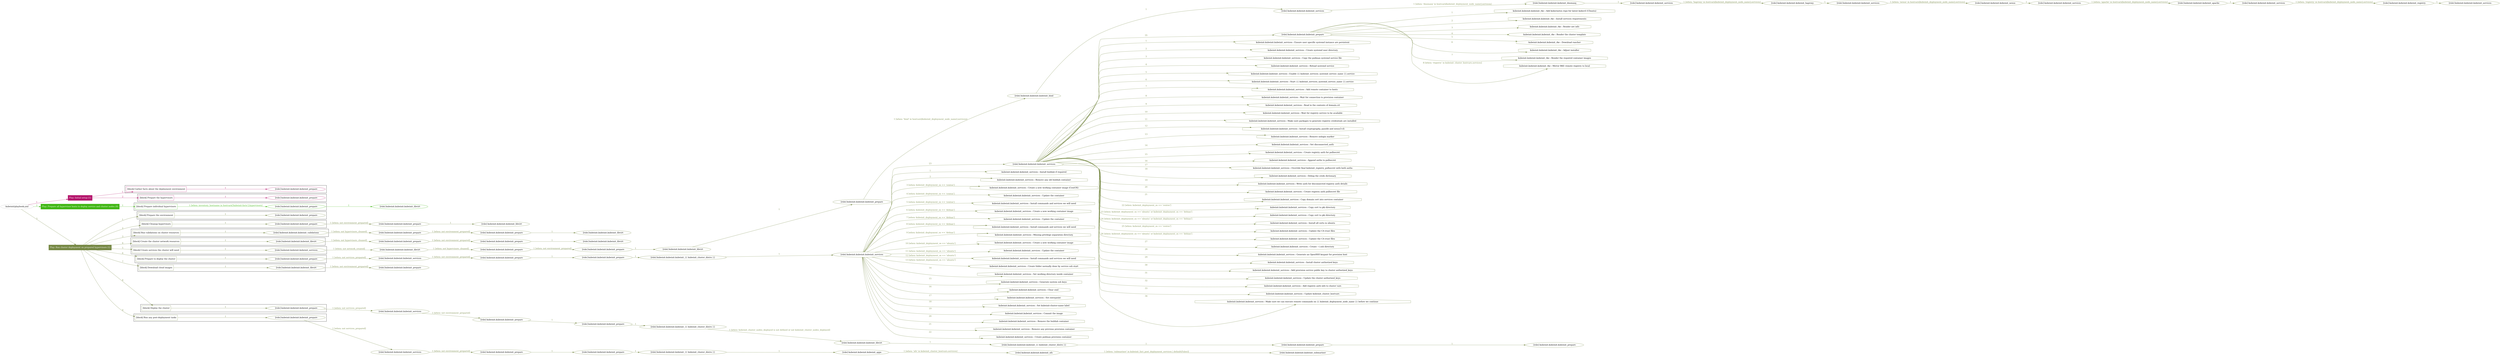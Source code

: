 digraph {
	graph [concentrate=true ordering=in rankdir=LR ratio=fill]
	edge [esep=5 sep=10]
	"kubeinit/playbook.yml" [id=root_node style=dotted]
	play_63811dc2 [label="Play: Initial setup (1)" color="#b5176d" fontcolor="#ffffff" id=play_63811dc2 shape=box style=filled tooltip=localhost]
	"kubeinit/playbook.yml" -> play_63811dc2 [label="1 " color="#b5176d" fontcolor="#b5176d" id=edge_f2dbe705 labeltooltip="1 " tooltip="1 "]
	subgraph "kubeinit.kubeinit.kubeinit_prepare" {
		role_85c6b8ac [label="[role] kubeinit.kubeinit.kubeinit_prepare" color="#b5176d" id=role_85c6b8ac tooltip="kubeinit.kubeinit.kubeinit_prepare"]
	}
	subgraph "kubeinit.kubeinit.kubeinit_prepare" {
		role_40755bfa [label="[role] kubeinit.kubeinit.kubeinit_prepare" color="#b5176d" id=role_40755bfa tooltip="kubeinit.kubeinit.kubeinit_prepare"]
	}
	subgraph "Play: Initial setup (1)" {
		play_63811dc2 -> block_9d751f3e [label=1 color="#b5176d" fontcolor="#b5176d" id=edge_4f7b1014 labeltooltip=1 tooltip=1]
		subgraph cluster_block_9d751f3e {
			block_9d751f3e [label="[block] Gather facts about the deployment environment" color="#b5176d" id=block_9d751f3e labeltooltip="Gather facts about the deployment environment" shape=box tooltip="Gather facts about the deployment environment"]
			block_9d751f3e -> role_85c6b8ac [label="1 " color="#b5176d" fontcolor="#b5176d" id=edge_a65a61b0 labeltooltip="1 " tooltip="1 "]
		}
		play_63811dc2 -> block_e3fc6a15 [label=2 color="#b5176d" fontcolor="#b5176d" id=edge_f1dab87d labeltooltip=2 tooltip=2]
		subgraph cluster_block_e3fc6a15 {
			block_e3fc6a15 [label="[block] Prepare the hypervisors" color="#b5176d" id=block_e3fc6a15 labeltooltip="Prepare the hypervisors" shape=box tooltip="Prepare the hypervisors"]
			block_e3fc6a15 -> role_40755bfa [label="1 " color="#b5176d" fontcolor="#b5176d" id=edge_517149ef labeltooltip="1 " tooltip="1 "]
		}
	}
	play_a3561cc6 [label="Play: Prepare all hypervisor hosts to deploy service and cluster nodes (0)" color="#41b715" fontcolor="#ffffff" id=play_a3561cc6 shape=box style=filled tooltip="Play: Prepare all hypervisor hosts to deploy service and cluster nodes (0)"]
	"kubeinit/playbook.yml" -> play_a3561cc6 [label="2 " color="#41b715" fontcolor="#41b715" id=edge_1aebecef labeltooltip="2 " tooltip="2 "]
	subgraph "kubeinit.kubeinit.kubeinit_libvirt" {
		role_90c643ba [label="[role] kubeinit.kubeinit.kubeinit_libvirt" color="#41b715" id=role_90c643ba tooltip="kubeinit.kubeinit.kubeinit_libvirt"]
	}
	subgraph "kubeinit.kubeinit.kubeinit_prepare" {
		role_ca811a97 [label="[role] kubeinit.kubeinit.kubeinit_prepare" color="#41b715" id=role_ca811a97 tooltip="kubeinit.kubeinit.kubeinit_prepare"]
		role_ca811a97 -> role_90c643ba [label="1 " color="#41b715" fontcolor="#41b715" id=edge_adba9408 labeltooltip="1 " tooltip="1 "]
	}
	subgraph "Play: Prepare all hypervisor hosts to deploy service and cluster nodes (0)" {
		play_a3561cc6 -> block_b89e34e1 [label=1 color="#41b715" fontcolor="#41b715" id=edge_f6b79314 labeltooltip=1 tooltip=1]
		subgraph cluster_block_b89e34e1 {
			block_b89e34e1 [label="[block] Prepare individual hypervisors" color="#41b715" id=block_b89e34e1 labeltooltip="Prepare individual hypervisors" shape=box tooltip="Prepare individual hypervisors"]
			block_b89e34e1 -> role_ca811a97 [label="1 [when: inventory_hostname in hostvars['kubeinit-facts'].hypervisors]" color="#41b715" fontcolor="#41b715" id=edge_f6ac4e93 labeltooltip="1 [when: inventory_hostname in hostvars['kubeinit-facts'].hypervisors]" tooltip="1 [when: inventory_hostname in hostvars['kubeinit-facts'].hypervisors]"]
		}
	}
	play_9449bd97 [label="Play: Run cluster deployment on prepared hypervisors (1)" color="#768844" fontcolor="#ffffff" id=play_9449bd97 shape=box style=filled tooltip=localhost]
	"kubeinit/playbook.yml" -> play_9449bd97 [label="3 " color="#768844" fontcolor="#768844" id=edge_9622a992 labeltooltip="3 " tooltip="3 "]
	subgraph "kubeinit.kubeinit.kubeinit_prepare" {
		role_e1268218 [label="[role] kubeinit.kubeinit.kubeinit_prepare" color="#768844" id=role_e1268218 tooltip="kubeinit.kubeinit.kubeinit_prepare"]
	}
	subgraph "kubeinit.kubeinit.kubeinit_libvirt" {
		role_0dc807f1 [label="[role] kubeinit.kubeinit.kubeinit_libvirt" color="#768844" id=role_0dc807f1 tooltip="kubeinit.kubeinit.kubeinit_libvirt"]
	}
	subgraph "kubeinit.kubeinit.kubeinit_prepare" {
		role_e9f5320b [label="[role] kubeinit.kubeinit.kubeinit_prepare" color="#768844" id=role_e9f5320b tooltip="kubeinit.kubeinit.kubeinit_prepare"]
		role_e9f5320b -> role_0dc807f1 [label="1 " color="#768844" fontcolor="#768844" id=edge_b549d08c labeltooltip="1 " tooltip="1 "]
	}
	subgraph "kubeinit.kubeinit.kubeinit_prepare" {
		role_764c0f95 [label="[role] kubeinit.kubeinit.kubeinit_prepare" color="#768844" id=role_764c0f95 tooltip="kubeinit.kubeinit.kubeinit_prepare"]
		role_764c0f95 -> role_e9f5320b [label="1 [when: not environment_prepared]" color="#768844" fontcolor="#768844" id=edge_e7de2454 labeltooltip="1 [when: not environment_prepared]" tooltip="1 [when: not environment_prepared]"]
	}
	subgraph "kubeinit.kubeinit.kubeinit_libvirt" {
		role_16c02355 [label="[role] kubeinit.kubeinit.kubeinit_libvirt" color="#768844" id=role_16c02355 tooltip="kubeinit.kubeinit.kubeinit_libvirt"]
	}
	subgraph "kubeinit.kubeinit.kubeinit_prepare" {
		role_fd5ed68a [label="[role] kubeinit.kubeinit.kubeinit_prepare" color="#768844" id=role_fd5ed68a tooltip="kubeinit.kubeinit.kubeinit_prepare"]
		role_fd5ed68a -> role_16c02355 [label="1 " color="#768844" fontcolor="#768844" id=edge_fd60d4c2 labeltooltip="1 " tooltip="1 "]
	}
	subgraph "kubeinit.kubeinit.kubeinit_prepare" {
		role_ffb7d333 [label="[role] kubeinit.kubeinit.kubeinit_prepare" color="#768844" id=role_ffb7d333 tooltip="kubeinit.kubeinit.kubeinit_prepare"]
		role_ffb7d333 -> role_fd5ed68a [label="1 [when: not environment_prepared]" color="#768844" fontcolor="#768844" id=edge_732e89ca labeltooltip="1 [when: not environment_prepared]" tooltip="1 [when: not environment_prepared]"]
	}
	subgraph "kubeinit.kubeinit.kubeinit_validations" {
		role_2dc7f35c [label="[role] kubeinit.kubeinit.kubeinit_validations" color="#768844" id=role_2dc7f35c tooltip="kubeinit.kubeinit.kubeinit_validations"]
		role_2dc7f35c -> role_ffb7d333 [label="1 [when: not hypervisors_cleaned]" color="#768844" fontcolor="#768844" id=edge_370fe490 labeltooltip="1 [when: not hypervisors_cleaned]" tooltip="1 [when: not hypervisors_cleaned]"]
	}
	subgraph "kubeinit.kubeinit.kubeinit_libvirt" {
		role_25f51f8c [label="[role] kubeinit.kubeinit.kubeinit_libvirt" color="#768844" id=role_25f51f8c tooltip="kubeinit.kubeinit.kubeinit_libvirt"]
	}
	subgraph "kubeinit.kubeinit.kubeinit_prepare" {
		role_556fab0a [label="[role] kubeinit.kubeinit.kubeinit_prepare" color="#768844" id=role_556fab0a tooltip="kubeinit.kubeinit.kubeinit_prepare"]
		role_556fab0a -> role_25f51f8c [label="1 " color="#768844" fontcolor="#768844" id=edge_140a1548 labeltooltip="1 " tooltip="1 "]
	}
	subgraph "kubeinit.kubeinit.kubeinit_prepare" {
		role_d815a53f [label="[role] kubeinit.kubeinit.kubeinit_prepare" color="#768844" id=role_d815a53f tooltip="kubeinit.kubeinit.kubeinit_prepare"]
		role_d815a53f -> role_556fab0a [label="1 [when: not environment_prepared]" color="#768844" fontcolor="#768844" id=edge_d59e381f labeltooltip="1 [when: not environment_prepared]" tooltip="1 [when: not environment_prepared]"]
	}
	subgraph "kubeinit.kubeinit.kubeinit_libvirt" {
		role_8ad5e426 [label="[role] kubeinit.kubeinit.kubeinit_libvirt" color="#768844" id=role_8ad5e426 tooltip="kubeinit.kubeinit.kubeinit_libvirt"]
		role_8ad5e426 -> role_d815a53f [label="1 [when: not hypervisors_cleaned]" color="#768844" fontcolor="#768844" id=edge_65c2f9b8 labeltooltip="1 [when: not hypervisors_cleaned]" tooltip="1 [when: not hypervisors_cleaned]"]
	}
	subgraph "kubeinit.kubeinit.kubeinit_services" {
		role_cc0f162b [label="[role] kubeinit.kubeinit.kubeinit_services" color="#768844" id=role_cc0f162b tooltip="kubeinit.kubeinit.kubeinit_services"]
	}
	subgraph "kubeinit.kubeinit.kubeinit_registry" {
		role_a1a93c87 [label="[role] kubeinit.kubeinit.kubeinit_registry" color="#768844" id=role_a1a93c87 tooltip="kubeinit.kubeinit.kubeinit_registry"]
		role_a1a93c87 -> role_cc0f162b [label="1 " color="#768844" fontcolor="#768844" id=edge_5c95557f labeltooltip="1 " tooltip="1 "]
	}
	subgraph "kubeinit.kubeinit.kubeinit_services" {
		role_a53c8634 [label="[role] kubeinit.kubeinit.kubeinit_services" color="#768844" id=role_a53c8634 tooltip="kubeinit.kubeinit.kubeinit_services"]
		role_a53c8634 -> role_a1a93c87 [label="1 [when: 'registry' in hostvars[kubeinit_deployment_node_name].services]" color="#768844" fontcolor="#768844" id=edge_69062eed labeltooltip="1 [when: 'registry' in hostvars[kubeinit_deployment_node_name].services]" tooltip="1 [when: 'registry' in hostvars[kubeinit_deployment_node_name].services]"]
	}
	subgraph "kubeinit.kubeinit.kubeinit_apache" {
		role_716b0daf [label="[role] kubeinit.kubeinit.kubeinit_apache" color="#768844" id=role_716b0daf tooltip="kubeinit.kubeinit.kubeinit_apache"]
		role_716b0daf -> role_a53c8634 [label="1 " color="#768844" fontcolor="#768844" id=edge_94cfb682 labeltooltip="1 " tooltip="1 "]
	}
	subgraph "kubeinit.kubeinit.kubeinit_services" {
		role_9c74fd5d [label="[role] kubeinit.kubeinit.kubeinit_services" color="#768844" id=role_9c74fd5d tooltip="kubeinit.kubeinit.kubeinit_services"]
		role_9c74fd5d -> role_716b0daf [label="1 [when: 'apache' in hostvars[kubeinit_deployment_node_name].services]" color="#768844" fontcolor="#768844" id=edge_977ba1e0 labeltooltip="1 [when: 'apache' in hostvars[kubeinit_deployment_node_name].services]" tooltip="1 [when: 'apache' in hostvars[kubeinit_deployment_node_name].services]"]
	}
	subgraph "kubeinit.kubeinit.kubeinit_nexus" {
		role_d0dd525a [label="[role] kubeinit.kubeinit.kubeinit_nexus" color="#768844" id=role_d0dd525a tooltip="kubeinit.kubeinit.kubeinit_nexus"]
		role_d0dd525a -> role_9c74fd5d [label="1 " color="#768844" fontcolor="#768844" id=edge_8fe00dcb labeltooltip="1 " tooltip="1 "]
	}
	subgraph "kubeinit.kubeinit.kubeinit_services" {
		role_1824edd0 [label="[role] kubeinit.kubeinit.kubeinit_services" color="#768844" id=role_1824edd0 tooltip="kubeinit.kubeinit.kubeinit_services"]
		role_1824edd0 -> role_d0dd525a [label="1 [when: 'nexus' in hostvars[kubeinit_deployment_node_name].services]" color="#768844" fontcolor="#768844" id=edge_f0862f9c labeltooltip="1 [when: 'nexus' in hostvars[kubeinit_deployment_node_name].services]" tooltip="1 [when: 'nexus' in hostvars[kubeinit_deployment_node_name].services]"]
	}
	subgraph "kubeinit.kubeinit.kubeinit_haproxy" {
		role_9893dc44 [label="[role] kubeinit.kubeinit.kubeinit_haproxy" color="#768844" id=role_9893dc44 tooltip="kubeinit.kubeinit.kubeinit_haproxy"]
		role_9893dc44 -> role_1824edd0 [label="1 " color="#768844" fontcolor="#768844" id=edge_ede21537 labeltooltip="1 " tooltip="1 "]
	}
	subgraph "kubeinit.kubeinit.kubeinit_services" {
		role_72ca7ae3 [label="[role] kubeinit.kubeinit.kubeinit_services" color="#768844" id=role_72ca7ae3 tooltip="kubeinit.kubeinit.kubeinit_services"]
		role_72ca7ae3 -> role_9893dc44 [label="1 [when: 'haproxy' in hostvars[kubeinit_deployment_node_name].services]" color="#768844" fontcolor="#768844" id=edge_beba4870 labeltooltip="1 [when: 'haproxy' in hostvars[kubeinit_deployment_node_name].services]" tooltip="1 [when: 'haproxy' in hostvars[kubeinit_deployment_node_name].services]"]
	}
	subgraph "kubeinit.kubeinit.kubeinit_dnsmasq" {
		role_0381dca4 [label="[role] kubeinit.kubeinit.kubeinit_dnsmasq" color="#768844" id=role_0381dca4 tooltip="kubeinit.kubeinit.kubeinit_dnsmasq"]
		role_0381dca4 -> role_72ca7ae3 [label="1 " color="#768844" fontcolor="#768844" id=edge_4b9b0696 labeltooltip="1 " tooltip="1 "]
	}
	subgraph "kubeinit.kubeinit.kubeinit_services" {
		role_d05befa3 [label="[role] kubeinit.kubeinit.kubeinit_services" color="#768844" id=role_d05befa3 tooltip="kubeinit.kubeinit.kubeinit_services"]
		role_d05befa3 -> role_0381dca4 [label="1 [when: 'dnsmasq' in hostvars[kubeinit_deployment_node_name].services]" color="#768844" fontcolor="#768844" id=edge_5e898b00 labeltooltip="1 [when: 'dnsmasq' in hostvars[kubeinit_deployment_node_name].services]" tooltip="1 [when: 'dnsmasq' in hostvars[kubeinit_deployment_node_name].services]"]
	}
	subgraph "kubeinit.kubeinit.kubeinit_bind" {
		role_55f542a5 [label="[role] kubeinit.kubeinit.kubeinit_bind" color="#768844" id=role_55f542a5 tooltip="kubeinit.kubeinit.kubeinit_bind"]
		role_55f542a5 -> role_d05befa3 [label="1 " color="#768844" fontcolor="#768844" id=edge_406e1b0a labeltooltip="1 " tooltip="1 "]
	}
	subgraph "kubeinit.kubeinit.kubeinit_prepare" {
		role_5b100a2c [label="[role] kubeinit.kubeinit.kubeinit_prepare" color="#768844" id=role_5b100a2c tooltip="kubeinit.kubeinit.kubeinit_prepare"]
		role_5b100a2c -> role_55f542a5 [label="1 [when: 'bind' in hostvars[kubeinit_deployment_node_name].services]" color="#768844" fontcolor="#768844" id=edge_6a1c5cf9 labeltooltip="1 [when: 'bind' in hostvars[kubeinit_deployment_node_name].services]" tooltip="1 [when: 'bind' in hostvars[kubeinit_deployment_node_name].services]"]
	}
	subgraph "kubeinit.kubeinit.kubeinit_libvirt" {
		role_c61ec5fb [label="[role] kubeinit.kubeinit.kubeinit_libvirt" color="#768844" id=role_c61ec5fb tooltip="kubeinit.kubeinit.kubeinit_libvirt"]
		role_c61ec5fb -> role_5b100a2c [label="1 " color="#768844" fontcolor="#768844" id=edge_481533be labeltooltip="1 " tooltip="1 "]
	}
	subgraph "kubeinit.kubeinit.kubeinit_prepare" {
		role_1dbbca38 [label="[role] kubeinit.kubeinit.kubeinit_prepare" color="#768844" id=role_1dbbca38 tooltip="kubeinit.kubeinit.kubeinit_prepare"]
		role_1dbbca38 -> role_c61ec5fb [label="1 " color="#768844" fontcolor="#768844" id=edge_edfce762 labeltooltip="1 " tooltip="1 "]
	}
	subgraph "kubeinit.kubeinit.kubeinit_prepare" {
		role_1a9c2e3e [label="[role] kubeinit.kubeinit.kubeinit_prepare" color="#768844" id=role_1a9c2e3e tooltip="kubeinit.kubeinit.kubeinit_prepare"]
		role_1a9c2e3e -> role_1dbbca38 [label="1 [when: not environment_prepared]" color="#768844" fontcolor="#768844" id=edge_c8a9fc1a labeltooltip="1 [when: not environment_prepared]" tooltip="1 [when: not environment_prepared]"]
	}
	subgraph "kubeinit.kubeinit.kubeinit_libvirt" {
		role_32b1adba [label="[role] kubeinit.kubeinit.kubeinit_libvirt" color="#768844" id=role_32b1adba tooltip="kubeinit.kubeinit.kubeinit_libvirt"]
		role_32b1adba -> role_1a9c2e3e [label="1 [when: not hypervisors_cleaned]" color="#768844" fontcolor="#768844" id=edge_b70f41e0 labeltooltip="1 [when: not hypervisors_cleaned]" tooltip="1 [when: not hypervisors_cleaned]"]
	}
	subgraph "kubeinit.kubeinit.kubeinit_services" {
		role_400c164a [label="[role] kubeinit.kubeinit.kubeinit_services" color="#768844" id=role_400c164a tooltip="kubeinit.kubeinit.kubeinit_services"]
		role_400c164a -> role_32b1adba [label="1 [when: not network_created]" color="#768844" fontcolor="#768844" id=edge_b77c6525 labeltooltip="1 [when: not network_created]" tooltip="1 [when: not network_created]"]
	}
	subgraph "kubeinit.kubeinit.kubeinit_prepare" {
		role_8f58757d [label="[role] kubeinit.kubeinit.kubeinit_prepare" color="#768844" id=role_8f58757d tooltip="kubeinit.kubeinit.kubeinit_prepare"]
		task_70718cac [label="kubeinit.kubeinit.kubeinit_rke : Add kubernetes repo for latest kubectl (Ubuntu)" color="#768844" id=task_70718cac shape=octagon tooltip="kubeinit.kubeinit.kubeinit_rke : Add kubernetes repo for latest kubectl (Ubuntu)"]
		role_8f58757d -> task_70718cac [label="1 " color="#768844" fontcolor="#768844" id=edge_df80f56a labeltooltip="1 " tooltip="1 "]
		task_ae41f2bc [label="kubeinit.kubeinit.kubeinit_rke : Install services requirements" color="#768844" id=task_ae41f2bc shape=octagon tooltip="kubeinit.kubeinit.kubeinit_rke : Install services requirements"]
		role_8f58757d -> task_ae41f2bc [label="2 " color="#768844" fontcolor="#768844" id=edge_34d7314a labeltooltip="2 " tooltip="2 "]
		task_3bbc5bf2 [label="kubeinit.kubeinit.kubeinit_rke : Render net info" color="#768844" id=task_3bbc5bf2 shape=octagon tooltip="kubeinit.kubeinit.kubeinit_rke : Render net info"]
		role_8f58757d -> task_3bbc5bf2 [label="3 " color="#768844" fontcolor="#768844" id=edge_23d0265f labeltooltip="3 " tooltip="3 "]
		task_5c1cd862 [label="kubeinit.kubeinit.kubeinit_rke : Render the cluster template" color="#768844" id=task_5c1cd862 shape=octagon tooltip="kubeinit.kubeinit.kubeinit_rke : Render the cluster template"]
		role_8f58757d -> task_5c1cd862 [label="4 " color="#768844" fontcolor="#768844" id=edge_709feb06 labeltooltip="4 " tooltip="4 "]
		task_f91b1942 [label="kubeinit.kubeinit.kubeinit_rke : Download rancher" color="#768844" id=task_f91b1942 shape=octagon tooltip="kubeinit.kubeinit.kubeinit_rke : Download rancher"]
		role_8f58757d -> task_f91b1942 [label="5 " color="#768844" fontcolor="#768844" id=edge_b8f5077e labeltooltip="5 " tooltip="5 "]
		task_03793c2d [label="kubeinit.kubeinit.kubeinit_rke : Adjust installer" color="#768844" id=task_03793c2d shape=octagon tooltip="kubeinit.kubeinit.kubeinit_rke : Adjust installer"]
		role_8f58757d -> task_03793c2d [label="6 " color="#768844" fontcolor="#768844" id=edge_d935a62b labeltooltip="6 " tooltip="6 "]
		task_028510e1 [label="kubeinit.kubeinit.kubeinit_rke : Render the required container images" color="#768844" id=task_028510e1 shape=octagon tooltip="kubeinit.kubeinit.kubeinit_rke : Render the required container images"]
		role_8f58757d -> task_028510e1 [label="7 " color="#768844" fontcolor="#768844" id=edge_13aff9b3 labeltooltip="7 " tooltip="7 "]
		task_561153d3 [label="kubeinit.kubeinit.kubeinit_rke : Mirror RKE remote registry to local" color="#768844" id=task_561153d3 shape=octagon tooltip="kubeinit.kubeinit.kubeinit_rke : Mirror RKE remote registry to local"]
		role_8f58757d -> task_561153d3 [label="8 [when: 'registry' in kubeinit_cluster_hostvars.services]" color="#768844" fontcolor="#768844" id=edge_147d7e82 labeltooltip="8 [when: 'registry' in kubeinit_cluster_hostvars.services]" tooltip="8 [when: 'registry' in kubeinit_cluster_hostvars.services]"]
	}
	subgraph "kubeinit.kubeinit.kubeinit_services" {
		role_f82df5d9 [label="[role] kubeinit.kubeinit.kubeinit_services" color="#768844" id=role_f82df5d9 tooltip="kubeinit.kubeinit.kubeinit_services"]
		task_d49ab992 [label="kubeinit.kubeinit.kubeinit_services : Ensure user specific systemd instance are persistent" color="#768844" id=task_d49ab992 shape=octagon tooltip="kubeinit.kubeinit.kubeinit_services : Ensure user specific systemd instance are persistent"]
		role_f82df5d9 -> task_d49ab992 [label="1 " color="#768844" fontcolor="#768844" id=edge_a0510768 labeltooltip="1 " tooltip="1 "]
		task_f49dfd84 [label="kubeinit.kubeinit.kubeinit_services : Create systemd user directory" color="#768844" id=task_f49dfd84 shape=octagon tooltip="kubeinit.kubeinit.kubeinit_services : Create systemd user directory"]
		role_f82df5d9 -> task_f49dfd84 [label="2 " color="#768844" fontcolor="#768844" id=edge_2a793e35 labeltooltip="2 " tooltip="2 "]
		task_e64a6faa [label="kubeinit.kubeinit.kubeinit_services : Copy the podman systemd service file" color="#768844" id=task_e64a6faa shape=octagon tooltip="kubeinit.kubeinit.kubeinit_services : Copy the podman systemd service file"]
		role_f82df5d9 -> task_e64a6faa [label="3 " color="#768844" fontcolor="#768844" id=edge_661f62b6 labeltooltip="3 " tooltip="3 "]
		task_0cf55f0a [label="kubeinit.kubeinit.kubeinit_services : Reload systemd service" color="#768844" id=task_0cf55f0a shape=octagon tooltip="kubeinit.kubeinit.kubeinit_services : Reload systemd service"]
		role_f82df5d9 -> task_0cf55f0a [label="4 " color="#768844" fontcolor="#768844" id=edge_c92a7311 labeltooltip="4 " tooltip="4 "]
		task_2722e298 [label="kubeinit.kubeinit.kubeinit_services : Enable {{ kubeinit_services_systemd_service_name }}.service" color="#768844" id=task_2722e298 shape=octagon tooltip="kubeinit.kubeinit.kubeinit_services : Enable {{ kubeinit_services_systemd_service_name }}.service"]
		role_f82df5d9 -> task_2722e298 [label="5 " color="#768844" fontcolor="#768844" id=edge_1d243121 labeltooltip="5 " tooltip="5 "]
		task_935f0e36 [label="kubeinit.kubeinit.kubeinit_services : Start {{ kubeinit_services_systemd_service_name }}.service" color="#768844" id=task_935f0e36 shape=octagon tooltip="kubeinit.kubeinit.kubeinit_services : Start {{ kubeinit_services_systemd_service_name }}.service"]
		role_f82df5d9 -> task_935f0e36 [label="6 " color="#768844" fontcolor="#768844" id=edge_9bd91bc2 labeltooltip="6 " tooltip="6 "]
		task_d62e3570 [label="kubeinit.kubeinit.kubeinit_services : Add remote container to hosts" color="#768844" id=task_d62e3570 shape=octagon tooltip="kubeinit.kubeinit.kubeinit_services : Add remote container to hosts"]
		role_f82df5d9 -> task_d62e3570 [label="7 " color="#768844" fontcolor="#768844" id=edge_9ccd649e labeltooltip="7 " tooltip="7 "]
		task_70c2b79e [label="kubeinit.kubeinit.kubeinit_services : Wait for connection to provision container" color="#768844" id=task_70c2b79e shape=octagon tooltip="kubeinit.kubeinit.kubeinit_services : Wait for connection to provision container"]
		role_f82df5d9 -> task_70c2b79e [label="8 " color="#768844" fontcolor="#768844" id=edge_bdbe99fd labeltooltip="8 " tooltip="8 "]
		task_4e4e982b [label="kubeinit.kubeinit.kubeinit_services : Read in the contents of domain.crt" color="#768844" id=task_4e4e982b shape=octagon tooltip="kubeinit.kubeinit.kubeinit_services : Read in the contents of domain.crt"]
		role_f82df5d9 -> task_4e4e982b [label="9 " color="#768844" fontcolor="#768844" id=edge_53ffc830 labeltooltip="9 " tooltip="9 "]
		task_444d157b [label="kubeinit.kubeinit.kubeinit_services : Wait for registry service to be available" color="#768844" id=task_444d157b shape=octagon tooltip="kubeinit.kubeinit.kubeinit_services : Wait for registry service to be available"]
		role_f82df5d9 -> task_444d157b [label="10 " color="#768844" fontcolor="#768844" id=edge_70a4981f labeltooltip="10 " tooltip="10 "]
		task_0c54a165 [label="kubeinit.kubeinit.kubeinit_services : Make sure packages to generate registry credentials are installed" color="#768844" id=task_0c54a165 shape=octagon tooltip="kubeinit.kubeinit.kubeinit_services : Make sure packages to generate registry credentials are installed"]
		role_f82df5d9 -> task_0c54a165 [label="11 " color="#768844" fontcolor="#768844" id=edge_19573f06 labeltooltip="11 " tooltip="11 "]
		task_963fa110 [label="kubeinit.kubeinit.kubeinit_services : Install cryptography, passlib and nexus3-cli" color="#768844" id=task_963fa110 shape=octagon tooltip="kubeinit.kubeinit.kubeinit_services : Install cryptography, passlib and nexus3-cli"]
		role_f82df5d9 -> task_963fa110 [label="12 " color="#768844" fontcolor="#768844" id=edge_4bf41177 labeltooltip="12 " tooltip="12 "]
		task_5215a712 [label="kubeinit.kubeinit.kubeinit_services : Remove nologin marker" color="#768844" id=task_5215a712 shape=octagon tooltip="kubeinit.kubeinit.kubeinit_services : Remove nologin marker"]
		role_f82df5d9 -> task_5215a712 [label="13 " color="#768844" fontcolor="#768844" id=edge_0bc3ce90 labeltooltip="13 " tooltip="13 "]
		task_d75d696e [label="kubeinit.kubeinit.kubeinit_services : Set disconnected_auth" color="#768844" id=task_d75d696e shape=octagon tooltip="kubeinit.kubeinit.kubeinit_services : Set disconnected_auth"]
		role_f82df5d9 -> task_d75d696e [label="14 " color="#768844" fontcolor="#768844" id=edge_e5453985 labeltooltip="14 " tooltip="14 "]
		task_f3c0deb8 [label="kubeinit.kubeinit.kubeinit_services : Create registry auth for pullsecret" color="#768844" id=task_f3c0deb8 shape=octagon tooltip="kubeinit.kubeinit.kubeinit_services : Create registry auth for pullsecret"]
		role_f82df5d9 -> task_f3c0deb8 [label="15 " color="#768844" fontcolor="#768844" id=edge_eb1f359c labeltooltip="15 " tooltip="15 "]
		task_f9c05027 [label="kubeinit.kubeinit.kubeinit_services : Append auths to pullsecret" color="#768844" id=task_f9c05027 shape=octagon tooltip="kubeinit.kubeinit.kubeinit_services : Append auths to pullsecret"]
		role_f82df5d9 -> task_f9c05027 [label="16 " color="#768844" fontcolor="#768844" id=edge_6a34767e labeltooltip="16 " tooltip="16 "]
		task_0c5aebde [label="kubeinit.kubeinit.kubeinit_services : Override final kubeinit_registry_pullsecret with both auths" color="#768844" id=task_0c5aebde shape=octagon tooltip="kubeinit.kubeinit.kubeinit_services : Override final kubeinit_registry_pullsecret with both auths"]
		role_f82df5d9 -> task_0c5aebde [label="17 " color="#768844" fontcolor="#768844" id=edge_8c987ba4 labeltooltip="17 " tooltip="17 "]
		task_f5971868 [label="kubeinit.kubeinit.kubeinit_services : Debug the creds dictionary" color="#768844" id=task_f5971868 shape=octagon tooltip="kubeinit.kubeinit.kubeinit_services : Debug the creds dictionary"]
		role_f82df5d9 -> task_f5971868 [label="18 " color="#768844" fontcolor="#768844" id=edge_6eee5d73 labeltooltip="18 " tooltip="18 "]
		task_d5147cef [label="kubeinit.kubeinit.kubeinit_services : Write auth for disconnected registry auth details" color="#768844" id=task_d5147cef shape=octagon tooltip="kubeinit.kubeinit.kubeinit_services : Write auth for disconnected registry auth details"]
		role_f82df5d9 -> task_d5147cef [label="19 " color="#768844" fontcolor="#768844" id=edge_2979cf2a labeltooltip="19 " tooltip="19 "]
		task_39957ed7 [label="kubeinit.kubeinit.kubeinit_services : Create registry auth pullsecret file" color="#768844" id=task_39957ed7 shape=octagon tooltip="kubeinit.kubeinit.kubeinit_services : Create registry auth pullsecret file"]
		role_f82df5d9 -> task_39957ed7 [label="20 " color="#768844" fontcolor="#768844" id=edge_43516fce labeltooltip="20 " tooltip="20 "]
		task_e1b862ce [label="kubeinit.kubeinit.kubeinit_services : Copy domain cert into services container" color="#768844" id=task_e1b862ce shape=octagon tooltip="kubeinit.kubeinit.kubeinit_services : Copy domain cert into services container"]
		role_f82df5d9 -> task_e1b862ce [label="21 " color="#768844" fontcolor="#768844" id=edge_4bf3b300 labeltooltip="21 " tooltip="21 "]
		task_f4de3ca6 [label="kubeinit.kubeinit.kubeinit_services : Copy cert to pki directory" color="#768844" id=task_f4de3ca6 shape=octagon tooltip="kubeinit.kubeinit.kubeinit_services : Copy cert to pki directory"]
		role_f82df5d9 -> task_f4de3ca6 [label="22 [when: kubeinit_deployment_os == 'centos']" color="#768844" fontcolor="#768844" id=edge_441e2dc2 labeltooltip="22 [when: kubeinit_deployment_os == 'centos']" tooltip="22 [when: kubeinit_deployment_os == 'centos']"]
		task_697f5a8a [label="kubeinit.kubeinit.kubeinit_services : Copy cert to pki directory" color="#768844" id=task_697f5a8a shape=octagon tooltip="kubeinit.kubeinit.kubeinit_services : Copy cert to pki directory"]
		role_f82df5d9 -> task_697f5a8a [label="23 [when: kubeinit_deployment_os == 'ubuntu' or kubeinit_deployment_os == 'debian']" color="#768844" fontcolor="#768844" id=edge_172cdee5 labeltooltip="23 [when: kubeinit_deployment_os == 'ubuntu' or kubeinit_deployment_os == 'debian']" tooltip="23 [when: kubeinit_deployment_os == 'ubuntu' or kubeinit_deployment_os == 'debian']"]
		task_6a62e552 [label="kubeinit.kubeinit.kubeinit_services : Install all certs in ubuntu" color="#768844" id=task_6a62e552 shape=octagon tooltip="kubeinit.kubeinit.kubeinit_services : Install all certs in ubuntu"]
		role_f82df5d9 -> task_6a62e552 [label="24 [when: kubeinit_deployment_os == 'ubuntu' or kubeinit_deployment_os == 'debian']" color="#768844" fontcolor="#768844" id=edge_746d50bb labeltooltip="24 [when: kubeinit_deployment_os == 'ubuntu' or kubeinit_deployment_os == 'debian']" tooltip="24 [when: kubeinit_deployment_os == 'ubuntu' or kubeinit_deployment_os == 'debian']"]
		task_00ca311a [label="kubeinit.kubeinit.kubeinit_services : Update the CA trust files" color="#768844" id=task_00ca311a shape=octagon tooltip="kubeinit.kubeinit.kubeinit_services : Update the CA trust files"]
		role_f82df5d9 -> task_00ca311a [label="25 [when: kubeinit_deployment_os == 'centos']" color="#768844" fontcolor="#768844" id=edge_2cee3d4e labeltooltip="25 [when: kubeinit_deployment_os == 'centos']" tooltip="25 [when: kubeinit_deployment_os == 'centos']"]
		task_56fd9d7e [label="kubeinit.kubeinit.kubeinit_services : Update the CA trust files" color="#768844" id=task_56fd9d7e shape=octagon tooltip="kubeinit.kubeinit.kubeinit_services : Update the CA trust files"]
		role_f82df5d9 -> task_56fd9d7e [label="26 [when: kubeinit_deployment_os == 'ubuntu' or kubeinit_deployment_os == 'debian']" color="#768844" fontcolor="#768844" id=edge_9067b6d6 labeltooltip="26 [when: kubeinit_deployment_os == 'ubuntu' or kubeinit_deployment_os == 'debian']" tooltip="26 [when: kubeinit_deployment_os == 'ubuntu' or kubeinit_deployment_os == 'debian']"]
		task_6538bf8c [label="kubeinit.kubeinit.kubeinit_services : Create ~/.ssh directory" color="#768844" id=task_6538bf8c shape=octagon tooltip="kubeinit.kubeinit.kubeinit_services : Create ~/.ssh directory"]
		role_f82df5d9 -> task_6538bf8c [label="27 " color="#768844" fontcolor="#768844" id=edge_92d8a6c9 labeltooltip="27 " tooltip="27 "]
		task_eb0c072d [label="kubeinit.kubeinit.kubeinit_services : Generate an OpenSSH keypair for provision host" color="#768844" id=task_eb0c072d shape=octagon tooltip="kubeinit.kubeinit.kubeinit_services : Generate an OpenSSH keypair for provision host"]
		role_f82df5d9 -> task_eb0c072d [label="28 " color="#768844" fontcolor="#768844" id=edge_46d46612 labeltooltip="28 " tooltip="28 "]
		task_70772aac [label="kubeinit.kubeinit.kubeinit_services : Install cluster authorized keys" color="#768844" id=task_70772aac shape=octagon tooltip="kubeinit.kubeinit.kubeinit_services : Install cluster authorized keys"]
		role_f82df5d9 -> task_70772aac [label="29 " color="#768844" fontcolor="#768844" id=edge_7c9322f3 labeltooltip="29 " tooltip="29 "]
		task_85a8fd54 [label="kubeinit.kubeinit.kubeinit_services : Add provision service public key to cluster authorized_keys" color="#768844" id=task_85a8fd54 shape=octagon tooltip="kubeinit.kubeinit.kubeinit_services : Add provision service public key to cluster authorized_keys"]
		role_f82df5d9 -> task_85a8fd54 [label="30 " color="#768844" fontcolor="#768844" id=edge_eea38c9d labeltooltip="30 " tooltip="30 "]
		task_54e1b526 [label="kubeinit.kubeinit.kubeinit_services : Update the cluster authorized_keys" color="#768844" id=task_54e1b526 shape=octagon tooltip="kubeinit.kubeinit.kubeinit_services : Update the cluster authorized_keys"]
		role_f82df5d9 -> task_54e1b526 [label="31 " color="#768844" fontcolor="#768844" id=edge_fd3c2b66 labeltooltip="31 " tooltip="31 "]
		task_14ef0887 [label="kubeinit.kubeinit.kubeinit_services : Add registry auth info to cluster vars" color="#768844" id=task_14ef0887 shape=octagon tooltip="kubeinit.kubeinit.kubeinit_services : Add registry auth info to cluster vars"]
		role_f82df5d9 -> task_14ef0887 [label="32 " color="#768844" fontcolor="#768844" id=edge_b012bfbe labeltooltip="32 " tooltip="32 "]
		task_e619cc09 [label="kubeinit.kubeinit.kubeinit_services : Update kubeinit_cluster_hostvars" color="#768844" id=task_e619cc09 shape=octagon tooltip="kubeinit.kubeinit.kubeinit_services : Update kubeinit_cluster_hostvars"]
		role_f82df5d9 -> task_e619cc09 [label="33 " color="#768844" fontcolor="#768844" id=edge_a862ccf9 labeltooltip="33 " tooltip="33 "]
		task_93068a98 [label="kubeinit.kubeinit.kubeinit_services : Make sure we can execute remote commands on {{ kubeinit_deployment_node_name }} before we continue" color="#768844" id=task_93068a98 shape=octagon tooltip="kubeinit.kubeinit.kubeinit_services : Make sure we can execute remote commands on {{ kubeinit_deployment_node_name }} before we continue"]
		role_f82df5d9 -> task_93068a98 [label="34 " color="#768844" fontcolor="#768844" id=edge_91f3b078 labeltooltip="34 " tooltip="34 "]
		role_f82df5d9 -> role_8f58757d [label="35 " color="#768844" fontcolor="#768844" id=edge_0e78a81d labeltooltip="35 " tooltip="35 "]
	}
	subgraph "kubeinit.kubeinit.kubeinit_services" {
		role_3a114bcb [label="[role] kubeinit.kubeinit.kubeinit_services" color="#768844" id=role_3a114bcb tooltip="kubeinit.kubeinit.kubeinit_services"]
		task_ac2d407e [label="kubeinit.kubeinit.kubeinit_services : Install buildah if required" color="#768844" id=task_ac2d407e shape=octagon tooltip="kubeinit.kubeinit.kubeinit_services : Install buildah if required"]
		role_3a114bcb -> task_ac2d407e [label="1 " color="#768844" fontcolor="#768844" id=edge_97d5bcec labeltooltip="1 " tooltip="1 "]
		task_3b086e66 [label="kubeinit.kubeinit.kubeinit_services : Remove any old buildah container" color="#768844" id=task_3b086e66 shape=octagon tooltip="kubeinit.kubeinit.kubeinit_services : Remove any old buildah container"]
		role_3a114bcb -> task_3b086e66 [label="2 " color="#768844" fontcolor="#768844" id=edge_dba2fb8f labeltooltip="2 " tooltip="2 "]
		task_5e02c2a5 [label="kubeinit.kubeinit.kubeinit_services : Create a new working container image (CentOS)" color="#768844" id=task_5e02c2a5 shape=octagon tooltip="kubeinit.kubeinit.kubeinit_services : Create a new working container image (CentOS)"]
		role_3a114bcb -> task_5e02c2a5 [label="3 [when: kubeinit_deployment_os == 'centos']" color="#768844" fontcolor="#768844" id=edge_5bb4bde8 labeltooltip="3 [when: kubeinit_deployment_os == 'centos']" tooltip="3 [when: kubeinit_deployment_os == 'centos']"]
		task_f9828dca [label="kubeinit.kubeinit.kubeinit_services : Update the container" color="#768844" id=task_f9828dca shape=octagon tooltip="kubeinit.kubeinit.kubeinit_services : Update the container"]
		role_3a114bcb -> task_f9828dca [label="4 [when: kubeinit_deployment_os == 'centos']" color="#768844" fontcolor="#768844" id=edge_12b56fb0 labeltooltip="4 [when: kubeinit_deployment_os == 'centos']" tooltip="4 [when: kubeinit_deployment_os == 'centos']"]
		task_9ad77dc6 [label="kubeinit.kubeinit.kubeinit_services : Install commands and services we will need" color="#768844" id=task_9ad77dc6 shape=octagon tooltip="kubeinit.kubeinit.kubeinit_services : Install commands and services we will need"]
		role_3a114bcb -> task_9ad77dc6 [label="5 [when: kubeinit_deployment_os == 'centos']" color="#768844" fontcolor="#768844" id=edge_076b9d98 labeltooltip="5 [when: kubeinit_deployment_os == 'centos']" tooltip="5 [when: kubeinit_deployment_os == 'centos']"]
		task_8b703b9e [label="kubeinit.kubeinit.kubeinit_services : Create a new working container image" color="#768844" id=task_8b703b9e shape=octagon tooltip="kubeinit.kubeinit.kubeinit_services : Create a new working container image"]
		role_3a114bcb -> task_8b703b9e [label="6 [when: kubeinit_deployment_os == 'debian']" color="#768844" fontcolor="#768844" id=edge_234b111e labeltooltip="6 [when: kubeinit_deployment_os == 'debian']" tooltip="6 [when: kubeinit_deployment_os == 'debian']"]
		task_873bb069 [label="kubeinit.kubeinit.kubeinit_services : Update the container" color="#768844" id=task_873bb069 shape=octagon tooltip="kubeinit.kubeinit.kubeinit_services : Update the container"]
		role_3a114bcb -> task_873bb069 [label="7 [when: kubeinit_deployment_os == 'debian']" color="#768844" fontcolor="#768844" id=edge_8abf6bf2 labeltooltip="7 [when: kubeinit_deployment_os == 'debian']" tooltip="7 [when: kubeinit_deployment_os == 'debian']"]
		task_1b23f3cc [label="kubeinit.kubeinit.kubeinit_services : Install commands and services we will need" color="#768844" id=task_1b23f3cc shape=octagon tooltip="kubeinit.kubeinit.kubeinit_services : Install commands and services we will need"]
		role_3a114bcb -> task_1b23f3cc [label="8 [when: kubeinit_deployment_os == 'debian']" color="#768844" fontcolor="#768844" id=edge_8f2ad007 labeltooltip="8 [when: kubeinit_deployment_os == 'debian']" tooltip="8 [when: kubeinit_deployment_os == 'debian']"]
		task_3943adbe [label="kubeinit.kubeinit.kubeinit_services : Missing privilege separation directory" color="#768844" id=task_3943adbe shape=octagon tooltip="kubeinit.kubeinit.kubeinit_services : Missing privilege separation directory"]
		role_3a114bcb -> task_3943adbe [label="9 [when: kubeinit_deployment_os == 'debian']" color="#768844" fontcolor="#768844" id=edge_f6077eb8 labeltooltip="9 [when: kubeinit_deployment_os == 'debian']" tooltip="9 [when: kubeinit_deployment_os == 'debian']"]
		task_2dea1a89 [label="kubeinit.kubeinit.kubeinit_services : Create a new working container image" color="#768844" id=task_2dea1a89 shape=octagon tooltip="kubeinit.kubeinit.kubeinit_services : Create a new working container image"]
		role_3a114bcb -> task_2dea1a89 [label="10 [when: kubeinit_deployment_os == 'ubuntu']" color="#768844" fontcolor="#768844" id=edge_09241cdb labeltooltip="10 [when: kubeinit_deployment_os == 'ubuntu']" tooltip="10 [when: kubeinit_deployment_os == 'ubuntu']"]
		task_7fff812c [label="kubeinit.kubeinit.kubeinit_services : Update the container" color="#768844" id=task_7fff812c shape=octagon tooltip="kubeinit.kubeinit.kubeinit_services : Update the container"]
		role_3a114bcb -> task_7fff812c [label="11 [when: kubeinit_deployment_os == 'ubuntu']" color="#768844" fontcolor="#768844" id=edge_3e0eb921 labeltooltip="11 [when: kubeinit_deployment_os == 'ubuntu']" tooltip="11 [when: kubeinit_deployment_os == 'ubuntu']"]
		task_4b0ac822 [label="kubeinit.kubeinit.kubeinit_services : Install commands and services we will need" color="#768844" id=task_4b0ac822 shape=octagon tooltip="kubeinit.kubeinit.kubeinit_services : Install commands and services we will need"]
		role_3a114bcb -> task_4b0ac822 [label="12 [when: kubeinit_deployment_os == 'ubuntu']" color="#768844" fontcolor="#768844" id=edge_d0a202cb labeltooltip="12 [when: kubeinit_deployment_os == 'ubuntu']" tooltip="12 [when: kubeinit_deployment_os == 'ubuntu']"]
		task_54d5e308 [label="kubeinit.kubeinit.kubeinit_services : Create folder normally done by service ssh start" color="#768844" id=task_54d5e308 shape=octagon tooltip="kubeinit.kubeinit.kubeinit_services : Create folder normally done by service ssh start"]
		role_3a114bcb -> task_54d5e308 [label="13 [when: kubeinit_deployment_os == 'ubuntu']" color="#768844" fontcolor="#768844" id=edge_b5e0b362 labeltooltip="13 [when: kubeinit_deployment_os == 'ubuntu']" tooltip="13 [when: kubeinit_deployment_os == 'ubuntu']"]
		task_44d5730a [label="kubeinit.kubeinit.kubeinit_services : Set working directory inside container" color="#768844" id=task_44d5730a shape=octagon tooltip="kubeinit.kubeinit.kubeinit_services : Set working directory inside container"]
		role_3a114bcb -> task_44d5730a [label="14 " color="#768844" fontcolor="#768844" id=edge_d49d004d labeltooltip="14 " tooltip="14 "]
		task_f0afaccf [label="kubeinit.kubeinit.kubeinit_services : Generate system ssh keys" color="#768844" id=task_f0afaccf shape=octagon tooltip="kubeinit.kubeinit.kubeinit_services : Generate system ssh keys"]
		role_3a114bcb -> task_f0afaccf [label="15 " color="#768844" fontcolor="#768844" id=edge_dbc4c603 labeltooltip="15 " tooltip="15 "]
		task_9408e9ae [label="kubeinit.kubeinit.kubeinit_services : Clear cmd" color="#768844" id=task_9408e9ae shape=octagon tooltip="kubeinit.kubeinit.kubeinit_services : Clear cmd"]
		role_3a114bcb -> task_9408e9ae [label="16 " color="#768844" fontcolor="#768844" id=edge_b270850d labeltooltip="16 " tooltip="16 "]
		task_af3d6fbc [label="kubeinit.kubeinit.kubeinit_services : Set entrypoint" color="#768844" id=task_af3d6fbc shape=octagon tooltip="kubeinit.kubeinit.kubeinit_services : Set entrypoint"]
		role_3a114bcb -> task_af3d6fbc [label="17 " color="#768844" fontcolor="#768844" id=edge_f685c401 labeltooltip="17 " tooltip="17 "]
		task_c866e9db [label="kubeinit.kubeinit.kubeinit_services : Set kubeinit-cluster-name label" color="#768844" id=task_c866e9db shape=octagon tooltip="kubeinit.kubeinit.kubeinit_services : Set kubeinit-cluster-name label"]
		role_3a114bcb -> task_c866e9db [label="18 " color="#768844" fontcolor="#768844" id=edge_c98d5b95 labeltooltip="18 " tooltip="18 "]
		task_afd3f137 [label="kubeinit.kubeinit.kubeinit_services : Commit the image" color="#768844" id=task_afd3f137 shape=octagon tooltip="kubeinit.kubeinit.kubeinit_services : Commit the image"]
		role_3a114bcb -> task_afd3f137 [label="19 " color="#768844" fontcolor="#768844" id=edge_40086c75 labeltooltip="19 " tooltip="19 "]
		task_aef6d142 [label="kubeinit.kubeinit.kubeinit_services : Remove the buildah container" color="#768844" id=task_aef6d142 shape=octagon tooltip="kubeinit.kubeinit.kubeinit_services : Remove the buildah container"]
		role_3a114bcb -> task_aef6d142 [label="20 " color="#768844" fontcolor="#768844" id=edge_d8a10095 labeltooltip="20 " tooltip="20 "]
		task_e223a432 [label="kubeinit.kubeinit.kubeinit_services : Remove any previous provision container" color="#768844" id=task_e223a432 shape=octagon tooltip="kubeinit.kubeinit.kubeinit_services : Remove any previous provision container"]
		role_3a114bcb -> task_e223a432 [label="21 " color="#768844" fontcolor="#768844" id=edge_9e23c90d labeltooltip="21 " tooltip="21 "]
		task_a3f1d66c [label="kubeinit.kubeinit.kubeinit_services : Create podman provision container" color="#768844" id=task_a3f1d66c shape=octagon tooltip="kubeinit.kubeinit.kubeinit_services : Create podman provision container"]
		role_3a114bcb -> task_a3f1d66c [label="22 " color="#768844" fontcolor="#768844" id=edge_bd7a8467 labeltooltip="22 " tooltip="22 "]
		role_3a114bcb -> role_f82df5d9 [label="23 " color="#768844" fontcolor="#768844" id=edge_b2670dba labeltooltip="23 " tooltip="23 "]
	}
	subgraph "kubeinit.kubeinit.kubeinit_{{ kubeinit_cluster_distro }}" {
		role_d317771c [label="[role] kubeinit.kubeinit.kubeinit_{{ kubeinit_cluster_distro }}" color="#768844" id=role_d317771c tooltip="kubeinit.kubeinit.kubeinit_{{ kubeinit_cluster_distro }}"]
		role_d317771c -> role_3a114bcb [label="1 " color="#768844" fontcolor="#768844" id=edge_014974c6 labeltooltip="1 " tooltip="1 "]
	}
	subgraph "kubeinit.kubeinit.kubeinit_prepare" {
		role_118a39b4 [label="[role] kubeinit.kubeinit.kubeinit_prepare" color="#768844" id=role_118a39b4 tooltip="kubeinit.kubeinit.kubeinit_prepare"]
		role_118a39b4 -> role_d317771c [label="1 " color="#768844" fontcolor="#768844" id=edge_fca26bc6 labeltooltip="1 " tooltip="1 "]
	}
	subgraph "kubeinit.kubeinit.kubeinit_prepare" {
		role_f21207b7 [label="[role] kubeinit.kubeinit.kubeinit_prepare" color="#768844" id=role_f21207b7 tooltip="kubeinit.kubeinit.kubeinit_prepare"]
		role_f21207b7 -> role_118a39b4 [label="1 " color="#768844" fontcolor="#768844" id=edge_ed542796 labeltooltip="1 " tooltip="1 "]
	}
	subgraph "kubeinit.kubeinit.kubeinit_services" {
		role_ce61d0ad [label="[role] kubeinit.kubeinit.kubeinit_services" color="#768844" id=role_ce61d0ad tooltip="kubeinit.kubeinit.kubeinit_services"]
		role_ce61d0ad -> role_f21207b7 [label="1 [when: not environment_prepared]" color="#768844" fontcolor="#768844" id=edge_602db097 labeltooltip="1 [when: not environment_prepared]" tooltip="1 [when: not environment_prepared]"]
	}
	subgraph "kubeinit.kubeinit.kubeinit_prepare" {
		role_99bb7a95 [label="[role] kubeinit.kubeinit.kubeinit_prepare" color="#768844" id=role_99bb7a95 tooltip="kubeinit.kubeinit.kubeinit_prepare"]
		role_99bb7a95 -> role_ce61d0ad [label="1 [when: not services_prepared]" color="#768844" fontcolor="#768844" id=edge_c9ad1966 labeltooltip="1 [when: not services_prepared]" tooltip="1 [when: not services_prepared]"]
	}
	subgraph "kubeinit.kubeinit.kubeinit_prepare" {
		role_912f06b2 [label="[role] kubeinit.kubeinit.kubeinit_prepare" color="#768844" id=role_912f06b2 tooltip="kubeinit.kubeinit.kubeinit_prepare"]
	}
	subgraph "kubeinit.kubeinit.kubeinit_libvirt" {
		role_77197cf4 [label="[role] kubeinit.kubeinit.kubeinit_libvirt" color="#768844" id=role_77197cf4 tooltip="kubeinit.kubeinit.kubeinit_libvirt"]
		role_77197cf4 -> role_912f06b2 [label="1 [when: not environment_prepared]" color="#768844" fontcolor="#768844" id=edge_ffe27cfb labeltooltip="1 [when: not environment_prepared]" tooltip="1 [when: not environment_prepared]"]
	}
	subgraph "kubeinit.kubeinit.kubeinit_prepare" {
		role_e30d9cc3 [label="[role] kubeinit.kubeinit.kubeinit_prepare" color="#768844" id=role_e30d9cc3 tooltip="kubeinit.kubeinit.kubeinit_prepare"]
	}
	subgraph "kubeinit.kubeinit.kubeinit_prepare" {
		role_a6ced5a0 [label="[role] kubeinit.kubeinit.kubeinit_prepare" color="#768844" id=role_a6ced5a0 tooltip="kubeinit.kubeinit.kubeinit_prepare"]
		role_a6ced5a0 -> role_e30d9cc3 [label="1 " color="#768844" fontcolor="#768844" id=edge_547fa8a6 labeltooltip="1 " tooltip="1 "]
	}
	subgraph "kubeinit.kubeinit.kubeinit_{{ kubeinit_cluster_distro }}" {
		role_aad03c8a [label="[role] kubeinit.kubeinit.kubeinit_{{ kubeinit_cluster_distro }}" color="#768844" id=role_aad03c8a tooltip="kubeinit.kubeinit.kubeinit_{{ kubeinit_cluster_distro }}"]
		role_aad03c8a -> role_a6ced5a0 [label="1 " color="#768844" fontcolor="#768844" id=edge_7669865b labeltooltip="1 " tooltip="1 "]
	}
	subgraph "kubeinit.kubeinit.kubeinit_libvirt" {
		role_34dd0e31 [label="[role] kubeinit.kubeinit.kubeinit_libvirt" color="#768844" id=role_34dd0e31 tooltip="kubeinit.kubeinit.kubeinit_libvirt"]
		role_34dd0e31 -> role_aad03c8a [label="1 " color="#768844" fontcolor="#768844" id=edge_d95b851d labeltooltip="1 " tooltip="1 "]
	}
	subgraph "kubeinit.kubeinit.kubeinit_{{ kubeinit_cluster_distro }}" {
		role_64cda8b3 [label="[role] kubeinit.kubeinit.kubeinit_{{ kubeinit_cluster_distro }}" color="#768844" id=role_64cda8b3 tooltip="kubeinit.kubeinit.kubeinit_{{ kubeinit_cluster_distro }}"]
		role_64cda8b3 -> role_34dd0e31 [label="1 [when: kubeinit_cluster_nodes_deployed is not defined or not kubeinit_cluster_nodes_deployed]" color="#768844" fontcolor="#768844" id=edge_5f879751 labeltooltip="1 [when: kubeinit_cluster_nodes_deployed is not defined or not kubeinit_cluster_nodes_deployed]" tooltip="1 [when: kubeinit_cluster_nodes_deployed is not defined or not kubeinit_cluster_nodes_deployed]"]
	}
	subgraph "kubeinit.kubeinit.kubeinit_prepare" {
		role_7d3cb5a5 [label="[role] kubeinit.kubeinit.kubeinit_prepare" color="#768844" id=role_7d3cb5a5 tooltip="kubeinit.kubeinit.kubeinit_prepare"]
		role_7d3cb5a5 -> role_64cda8b3 [label="1 " color="#768844" fontcolor="#768844" id=edge_9f5306f4 labeltooltip="1 " tooltip="1 "]
	}
	subgraph "kubeinit.kubeinit.kubeinit_prepare" {
		role_2e8d823a [label="[role] kubeinit.kubeinit.kubeinit_prepare" color="#768844" id=role_2e8d823a tooltip="kubeinit.kubeinit.kubeinit_prepare"]
		role_2e8d823a -> role_7d3cb5a5 [label="1 " color="#768844" fontcolor="#768844" id=edge_3ad109e2 labeltooltip="1 " tooltip="1 "]
	}
	subgraph "kubeinit.kubeinit.kubeinit_services" {
		role_381c6d16 [label="[role] kubeinit.kubeinit.kubeinit_services" color="#768844" id=role_381c6d16 tooltip="kubeinit.kubeinit.kubeinit_services"]
		role_381c6d16 -> role_2e8d823a [label="1 [when: not environment_prepared]" color="#768844" fontcolor="#768844" id=edge_e8a7b6c9 labeltooltip="1 [when: not environment_prepared]" tooltip="1 [when: not environment_prepared]"]
	}
	subgraph "kubeinit.kubeinit.kubeinit_prepare" {
		role_940cf865 [label="[role] kubeinit.kubeinit.kubeinit_prepare" color="#768844" id=role_940cf865 tooltip="kubeinit.kubeinit.kubeinit_prepare"]
		role_940cf865 -> role_381c6d16 [label="1 [when: not services_prepared]" color="#768844" fontcolor="#768844" id=edge_57431304 labeltooltip="1 [when: not services_prepared]" tooltip="1 [when: not services_prepared]"]
	}
	subgraph "kubeinit.kubeinit.kubeinit_submariner" {
		role_26b91a54 [label="[role] kubeinit.kubeinit.kubeinit_submariner" color="#768844" id=role_26b91a54 tooltip="kubeinit.kubeinit.kubeinit_submariner"]
	}
	subgraph "kubeinit.kubeinit.kubeinit_nfs" {
		role_fffe1812 [label="[role] kubeinit.kubeinit.kubeinit_nfs" color="#768844" id=role_fffe1812 tooltip="kubeinit.kubeinit.kubeinit_nfs"]
		role_fffe1812 -> role_26b91a54 [label="1 [when: 'submariner' in kubeinit_fact_post_deployment_services | default(False)]" color="#768844" fontcolor="#768844" id=edge_b01241fc labeltooltip="1 [when: 'submariner' in kubeinit_fact_post_deployment_services | default(False)]" tooltip="1 [when: 'submariner' in kubeinit_fact_post_deployment_services | default(False)]"]
	}
	subgraph "kubeinit.kubeinit.kubeinit_apps" {
		role_685c4665 [label="[role] kubeinit.kubeinit.kubeinit_apps" color="#768844" id=role_685c4665 tooltip="kubeinit.kubeinit.kubeinit_apps"]
		role_685c4665 -> role_fffe1812 [label="1 [when: 'nfs' in kubeinit_cluster_hostvars.services]" color="#768844" fontcolor="#768844" id=edge_53b81445 labeltooltip="1 [when: 'nfs' in kubeinit_cluster_hostvars.services]" tooltip="1 [when: 'nfs' in kubeinit_cluster_hostvars.services]"]
	}
	subgraph "kubeinit.kubeinit.kubeinit_{{ kubeinit_cluster_distro }}" {
		role_48bdf5d4 [label="[role] kubeinit.kubeinit.kubeinit_{{ kubeinit_cluster_distro }}" color="#768844" id=role_48bdf5d4 tooltip="kubeinit.kubeinit.kubeinit_{{ kubeinit_cluster_distro }}"]
		role_48bdf5d4 -> role_685c4665 [label="1 " color="#768844" fontcolor="#768844" id=edge_2c5c0139 labeltooltip="1 " tooltip="1 "]
	}
	subgraph "kubeinit.kubeinit.kubeinit_prepare" {
		role_312c9937 [label="[role] kubeinit.kubeinit.kubeinit_prepare" color="#768844" id=role_312c9937 tooltip="kubeinit.kubeinit.kubeinit_prepare"]
		role_312c9937 -> role_48bdf5d4 [label="1 " color="#768844" fontcolor="#768844" id=edge_0283f6d2 labeltooltip="1 " tooltip="1 "]
	}
	subgraph "kubeinit.kubeinit.kubeinit_prepare" {
		role_37180daa [label="[role] kubeinit.kubeinit.kubeinit_prepare" color="#768844" id=role_37180daa tooltip="kubeinit.kubeinit.kubeinit_prepare"]
		role_37180daa -> role_312c9937 [label="1 " color="#768844" fontcolor="#768844" id=edge_7bff8ec9 labeltooltip="1 " tooltip="1 "]
	}
	subgraph "kubeinit.kubeinit.kubeinit_services" {
		role_4ca3db75 [label="[role] kubeinit.kubeinit.kubeinit_services" color="#768844" id=role_4ca3db75 tooltip="kubeinit.kubeinit.kubeinit_services"]
		role_4ca3db75 -> role_37180daa [label="1 [when: not environment_prepared]" color="#768844" fontcolor="#768844" id=edge_44d48202 labeltooltip="1 [when: not environment_prepared]" tooltip="1 [when: not environment_prepared]"]
	}
	subgraph "kubeinit.kubeinit.kubeinit_prepare" {
		role_5b5cb3ef [label="[role] kubeinit.kubeinit.kubeinit_prepare" color="#768844" id=role_5b5cb3ef tooltip="kubeinit.kubeinit.kubeinit_prepare"]
		role_5b5cb3ef -> role_4ca3db75 [label="1 [when: not services_prepared]" color="#768844" fontcolor="#768844" id=edge_1b44441b labeltooltip="1 [when: not services_prepared]" tooltip="1 [when: not services_prepared]"]
	}
	subgraph "Play: Run cluster deployment on prepared hypervisors (1)" {
		play_9449bd97 -> block_d885ee7c [label=1 color="#768844" fontcolor="#768844" id=edge_25876155 labeltooltip=1 tooltip=1]
		subgraph cluster_block_d885ee7c {
			block_d885ee7c [label="[block] Prepare the environment" color="#768844" id=block_d885ee7c labeltooltip="Prepare the environment" shape=box tooltip="Prepare the environment"]
			block_d885ee7c -> role_e1268218 [label="1 " color="#768844" fontcolor="#768844" id=edge_a93c3bbb labeltooltip="1 " tooltip="1 "]
		}
		play_9449bd97 -> block_3ea0dd53 [label=2 color="#768844" fontcolor="#768844" id=edge_34fdc518 labeltooltip=2 tooltip=2]
		subgraph cluster_block_3ea0dd53 {
			block_3ea0dd53 [label="[block] Cleanup hypervisors" color="#768844" id=block_3ea0dd53 labeltooltip="Cleanup hypervisors" shape=box tooltip="Cleanup hypervisors"]
			block_3ea0dd53 -> role_764c0f95 [label="1 " color="#768844" fontcolor="#768844" id=edge_a24641b3 labeltooltip="1 " tooltip="1 "]
		}
		play_9449bd97 -> block_7ef6e579 [label=3 color="#768844" fontcolor="#768844" id=edge_8c7d0591 labeltooltip=3 tooltip=3]
		subgraph cluster_block_7ef6e579 {
			block_7ef6e579 [label="[block] Run validations on cluster resources" color="#768844" id=block_7ef6e579 labeltooltip="Run validations on cluster resources" shape=box tooltip="Run validations on cluster resources"]
			block_7ef6e579 -> role_2dc7f35c [label="1 " color="#768844" fontcolor="#768844" id=edge_19e8a094 labeltooltip="1 " tooltip="1 "]
		}
		play_9449bd97 -> block_879f0306 [label=4 color="#768844" fontcolor="#768844" id=edge_296663ba labeltooltip=4 tooltip=4]
		subgraph cluster_block_879f0306 {
			block_879f0306 [label="[block] Create the cluster network resources" color="#768844" id=block_879f0306 labeltooltip="Create the cluster network resources" shape=box tooltip="Create the cluster network resources"]
			block_879f0306 -> role_8ad5e426 [label="1 " color="#768844" fontcolor="#768844" id=edge_b604976a labeltooltip="1 " tooltip="1 "]
		}
		play_9449bd97 -> block_74c79ba8 [label=5 color="#768844" fontcolor="#768844" id=edge_a626ef7f labeltooltip=5 tooltip=5]
		subgraph cluster_block_74c79ba8 {
			block_74c79ba8 [label="[block] Create services the cluster will need" color="#768844" id=block_74c79ba8 labeltooltip="Create services the cluster will need" shape=box tooltip="Create services the cluster will need"]
			block_74c79ba8 -> role_400c164a [label="1 " color="#768844" fontcolor="#768844" id=edge_21ac4bc7 labeltooltip="1 " tooltip="1 "]
		}
		play_9449bd97 -> block_179c8b42 [label=6 color="#768844" fontcolor="#768844" id=edge_12633f8c labeltooltip=6 tooltip=6]
		subgraph cluster_block_179c8b42 {
			block_179c8b42 [label="[block] Prepare to deploy the cluster" color="#768844" id=block_179c8b42 labeltooltip="Prepare to deploy the cluster" shape=box tooltip="Prepare to deploy the cluster"]
			block_179c8b42 -> role_99bb7a95 [label="1 " color="#768844" fontcolor="#768844" id=edge_b4556617 labeltooltip="1 " tooltip="1 "]
		}
		play_9449bd97 -> block_53eb8036 [label=7 color="#768844" fontcolor="#768844" id=edge_7a4153f0 labeltooltip=7 tooltip=7]
		subgraph cluster_block_53eb8036 {
			block_53eb8036 [label="[block] Download cloud images" color="#768844" id=block_53eb8036 labeltooltip="Download cloud images" shape=box tooltip="Download cloud images"]
			block_53eb8036 -> role_77197cf4 [label="1 " color="#768844" fontcolor="#768844" id=edge_2c485d22 labeltooltip="1 " tooltip="1 "]
		}
		play_9449bd97 -> block_b8c07ac0 [label=8 color="#768844" fontcolor="#768844" id=edge_0e80af6a labeltooltip=8 tooltip=8]
		subgraph cluster_block_b8c07ac0 {
			block_b8c07ac0 [label="[block] Deploy the cluster" color="#768844" id=block_b8c07ac0 labeltooltip="Deploy the cluster" shape=box tooltip="Deploy the cluster"]
			block_b8c07ac0 -> role_940cf865 [label="1 " color="#768844" fontcolor="#768844" id=edge_387787f8 labeltooltip="1 " tooltip="1 "]
		}
		play_9449bd97 -> block_94c8017a [label=9 color="#768844" fontcolor="#768844" id=edge_dd6e3d25 labeltooltip=9 tooltip=9]
		subgraph cluster_block_94c8017a {
			block_94c8017a [label="[block] Run any post-deployment tasks" color="#768844" id=block_94c8017a labeltooltip="Run any post-deployment tasks" shape=box tooltip="Run any post-deployment tasks"]
			block_94c8017a -> role_5b5cb3ef [label="1 " color="#768844" fontcolor="#768844" id=edge_2198a1cf labeltooltip="1 " tooltip="1 "]
		}
	}
}
